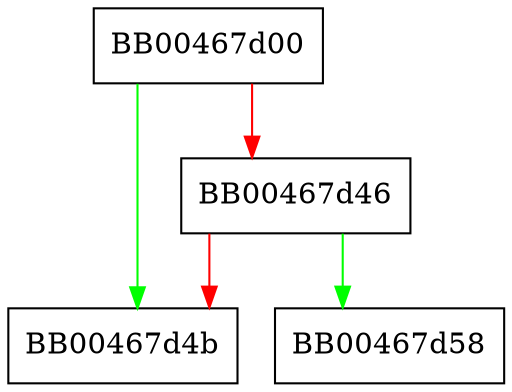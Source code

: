 digraph load_crls {
  node [shape="box"];
  graph [splines=ortho];
  BB00467d00 -> BB00467d4b [color="green"];
  BB00467d00 -> BB00467d46 [color="red"];
  BB00467d46 -> BB00467d58 [color="green"];
  BB00467d46 -> BB00467d4b [color="red"];
}